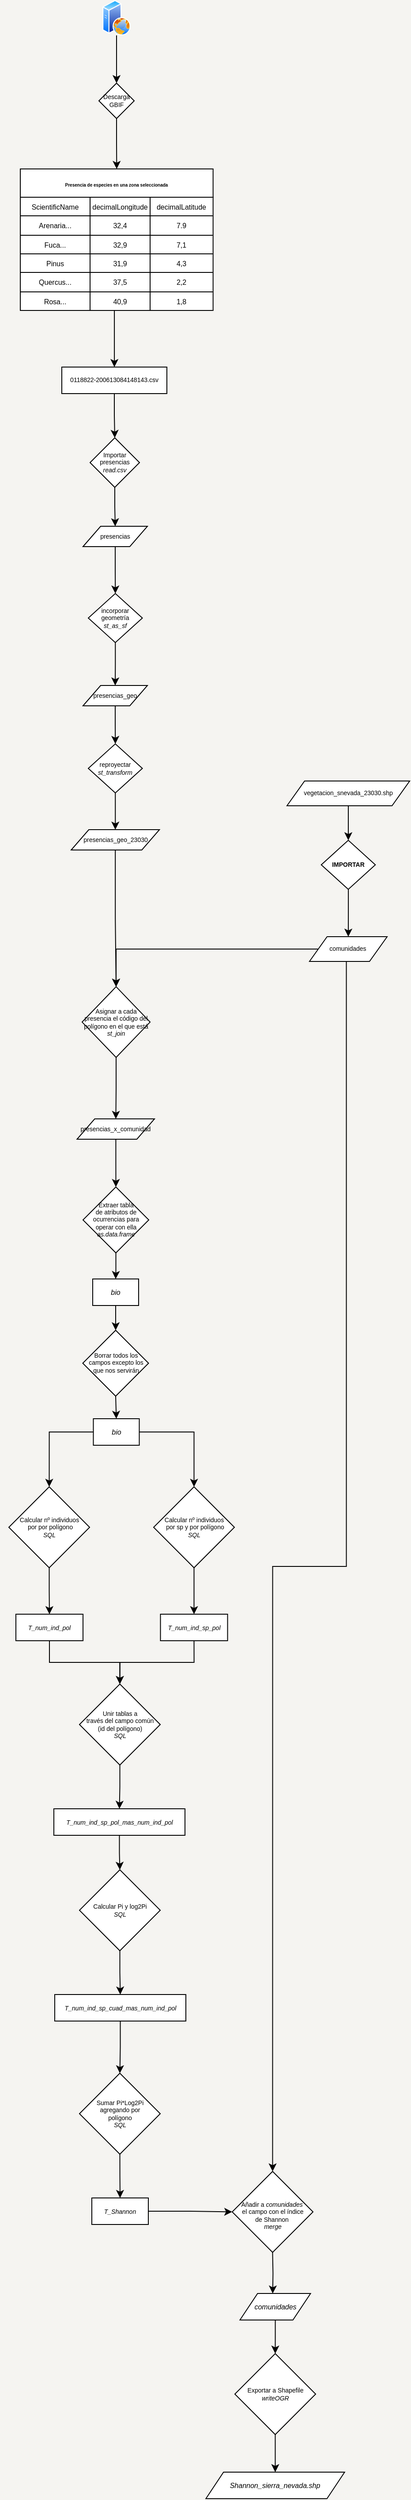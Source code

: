 <mxfile version="23.0.2" type="device">
  <diagram id="Jit6ATI7Qt1ZiND9DbnM" name="Page-1">
    <mxGraphModel dx="277" dy="706" grid="0" gridSize="10" guides="1" tooltips="1" connect="1" arrows="1" fold="1" page="0" pageScale="1" pageWidth="827" pageHeight="1169" background="#F5F4F1" math="0" shadow="0">
      <root>
        <mxCell id="0" />
        <mxCell id="1" parent="0" />
        <mxCell id="2Fe4kPp8-cE38RGvbUpF-12" style="edgeStyle=orthogonalEdgeStyle;rounded=0;orthogonalLoop=1;jettySize=auto;html=1;" parent="1" source="2_f8lwy6tJqQZ87SBYRz-5" target="2_f8lwy6tJqQZ87SBYRz-7" edge="1">
          <mxGeometry relative="1" as="geometry" />
        </mxCell>
        <mxCell id="2_f8lwy6tJqQZ87SBYRz-5" value="" style="aspect=fixed;perimeter=ellipsePerimeter;html=1;align=center;shadow=0;dashed=0;spacingTop=3;image;image=img/lib/active_directory/web_server.svg;fontSize=7;rotation=-180;flipV=1;flipH=1;" parent="1" vertex="1">
          <mxGeometry x="1411" y="225" width="32" height="40" as="geometry" />
        </mxCell>
        <mxCell id="2Fe4kPp8-cE38RGvbUpF-13" style="edgeStyle=orthogonalEdgeStyle;rounded=0;orthogonalLoop=1;jettySize=auto;html=1;entryX=0.5;entryY=0;entryDx=0;entryDy=0;" parent="1" source="2_f8lwy6tJqQZ87SBYRz-7" target="2_f8lwy6tJqQZ87SBYRz-72" edge="1">
          <mxGeometry relative="1" as="geometry" />
        </mxCell>
        <mxCell id="2_f8lwy6tJqQZ87SBYRz-7" value="Descarga GBIF" style="rhombus;whiteSpace=wrap;html=1;fontSize=7;rotation=0;flipV=1;flipH=1;" parent="1" vertex="1">
          <mxGeometry x="1407" y="319" width="40" height="40" as="geometry" />
        </mxCell>
        <mxCell id="2_f8lwy6tJqQZ87SBYRz-76" value="" style="group;rotation=0;" parent="1" vertex="1" connectable="0">
          <mxGeometry x="1296" y="416" width="262" height="160" as="geometry" />
        </mxCell>
        <mxCell id="2_f8lwy6tJqQZ87SBYRz-32" value="" style="shape=partialRectangle;html=1;whiteSpace=wrap;connectable=0;fillColor=none;top=0;left=0;bottom=0;right=0;overflow=hidden;strokeColor=#000000;rotation=0;" parent="2_f8lwy6tJqQZ87SBYRz-76" vertex="1">
          <mxGeometry y="80" width="131.0" height="40" as="geometry" />
        </mxCell>
        <mxCell id="2_f8lwy6tJqQZ87SBYRz-33" value="" style="shape=partialRectangle;html=1;whiteSpace=wrap;connectable=0;fillColor=none;top=0;left=0;bottom=0;right=0;overflow=hidden;strokeColor=#000000;rotation=0;" parent="2_f8lwy6tJqQZ87SBYRz-76" vertex="1">
          <mxGeometry x="131" y="80" width="131.0" height="40" as="geometry" />
        </mxCell>
        <mxCell id="2_f8lwy6tJqQZ87SBYRz-47" value="" style="shape=table;html=1;whiteSpace=wrap;startSize=0;container=1;collapsible=0;childLayout=tableLayout;fontSize=7;rotation=0;" parent="2_f8lwy6tJqQZ87SBYRz-76" vertex="1">
          <mxGeometry x="22" y="32" width="218.333" height="128" as="geometry" />
        </mxCell>
        <mxCell id="2_f8lwy6tJqQZ87SBYRz-48" value="" style="shape=partialRectangle;html=1;whiteSpace=wrap;collapsible=0;dropTarget=0;pointerEvents=0;fillColor=none;top=0;left=0;bottom=0;right=0;points=[[0,0.5],[1,0.5]];portConstraint=eastwest;rotation=0;" parent="2_f8lwy6tJqQZ87SBYRz-47" vertex="1">
          <mxGeometry width="218.333" height="21" as="geometry" />
        </mxCell>
        <mxCell id="2_f8lwy6tJqQZ87SBYRz-49" value="ScientificName" style="shape=partialRectangle;html=1;whiteSpace=wrap;connectable=0;overflow=hidden;fillColor=none;top=0;left=0;bottom=0;right=0;fontSize=8;rotation=0;" parent="2_f8lwy6tJqQZ87SBYRz-48" vertex="1">
          <mxGeometry width="79" height="21" as="geometry">
            <mxRectangle width="79" height="21" as="alternateBounds" />
          </mxGeometry>
        </mxCell>
        <mxCell id="2_f8lwy6tJqQZ87SBYRz-50" value="decimalLongitude" style="shape=partialRectangle;html=1;whiteSpace=wrap;connectable=0;overflow=hidden;fillColor=none;top=0;left=0;bottom=0;right=0;fontSize=8;rotation=0;" parent="2_f8lwy6tJqQZ87SBYRz-48" vertex="1">
          <mxGeometry x="79" width="68" height="21" as="geometry">
            <mxRectangle width="68" height="21" as="alternateBounds" />
          </mxGeometry>
        </mxCell>
        <mxCell id="2_f8lwy6tJqQZ87SBYRz-51" value="decimalLatitude" style="shape=partialRectangle;html=1;whiteSpace=wrap;connectable=0;overflow=hidden;fillColor=none;top=0;left=0;bottom=0;right=0;fontSize=8;rotation=0;" parent="2_f8lwy6tJqQZ87SBYRz-48" vertex="1">
          <mxGeometry x="147" width="71" height="21" as="geometry">
            <mxRectangle width="71" height="21" as="alternateBounds" />
          </mxGeometry>
        </mxCell>
        <mxCell id="2_f8lwy6tJqQZ87SBYRz-52" value="" style="shape=partialRectangle;html=1;whiteSpace=wrap;collapsible=0;dropTarget=0;pointerEvents=0;fillColor=none;top=0;left=0;bottom=0;right=0;points=[[0,0.5],[1,0.5]];portConstraint=eastwest;rotation=0;" parent="2_f8lwy6tJqQZ87SBYRz-47" vertex="1">
          <mxGeometry y="21" width="218.333" height="22" as="geometry" />
        </mxCell>
        <mxCell id="2_f8lwy6tJqQZ87SBYRz-53" value="Arenaria..." style="shape=partialRectangle;html=1;whiteSpace=wrap;connectable=0;overflow=hidden;fillColor=none;top=0;left=0;bottom=0;right=0;fontSize=8;rotation=0;" parent="2_f8lwy6tJqQZ87SBYRz-52" vertex="1">
          <mxGeometry width="79" height="22" as="geometry">
            <mxRectangle width="79" height="22" as="alternateBounds" />
          </mxGeometry>
        </mxCell>
        <mxCell id="2_f8lwy6tJqQZ87SBYRz-54" value="32,4" style="shape=partialRectangle;html=1;whiteSpace=wrap;connectable=0;overflow=hidden;fillColor=none;top=0;left=0;bottom=0;right=0;fontSize=8;rotation=0;" parent="2_f8lwy6tJqQZ87SBYRz-52" vertex="1">
          <mxGeometry x="79" width="68" height="22" as="geometry">
            <mxRectangle width="68" height="22" as="alternateBounds" />
          </mxGeometry>
        </mxCell>
        <mxCell id="2_f8lwy6tJqQZ87SBYRz-55" value="7.9" style="shape=partialRectangle;html=1;whiteSpace=wrap;connectable=0;overflow=hidden;fillColor=none;top=0;left=0;bottom=0;right=0;fontSize=8;rotation=0;" parent="2_f8lwy6tJqQZ87SBYRz-52" vertex="1">
          <mxGeometry x="147" width="71" height="22" as="geometry">
            <mxRectangle width="71" height="22" as="alternateBounds" />
          </mxGeometry>
        </mxCell>
        <mxCell id="2_f8lwy6tJqQZ87SBYRz-56" value="" style="shape=partialRectangle;html=1;whiteSpace=wrap;collapsible=0;dropTarget=0;pointerEvents=0;fillColor=none;top=0;left=0;bottom=0;right=0;points=[[0,0.5],[1,0.5]];portConstraint=eastwest;rotation=0;" parent="2_f8lwy6tJqQZ87SBYRz-47" vertex="1">
          <mxGeometry y="43" width="218.333" height="21" as="geometry" />
        </mxCell>
        <mxCell id="2_f8lwy6tJqQZ87SBYRz-57" value="Fuca..." style="shape=partialRectangle;html=1;whiteSpace=wrap;connectable=0;overflow=hidden;fillColor=none;top=0;left=0;bottom=0;right=0;fontSize=8;rotation=0;" parent="2_f8lwy6tJqQZ87SBYRz-56" vertex="1">
          <mxGeometry width="79" height="21" as="geometry">
            <mxRectangle width="79" height="21" as="alternateBounds" />
          </mxGeometry>
        </mxCell>
        <mxCell id="2_f8lwy6tJqQZ87SBYRz-58" value="32,9" style="shape=partialRectangle;html=1;whiteSpace=wrap;connectable=0;overflow=hidden;fillColor=none;top=0;left=0;bottom=0;right=0;fontSize=8;rotation=0;" parent="2_f8lwy6tJqQZ87SBYRz-56" vertex="1">
          <mxGeometry x="79" width="68" height="21" as="geometry">
            <mxRectangle width="68" height="21" as="alternateBounds" />
          </mxGeometry>
        </mxCell>
        <mxCell id="2_f8lwy6tJqQZ87SBYRz-59" value="7,1" style="shape=partialRectangle;html=1;whiteSpace=wrap;connectable=0;overflow=hidden;fillColor=none;top=0;left=0;bottom=0;right=0;fontSize=8;rotation=0;" parent="2_f8lwy6tJqQZ87SBYRz-56" vertex="1">
          <mxGeometry x="147" width="71" height="21" as="geometry">
            <mxRectangle width="71" height="21" as="alternateBounds" />
          </mxGeometry>
        </mxCell>
        <mxCell id="2_f8lwy6tJqQZ87SBYRz-60" value="" style="shape=partialRectangle;html=1;whiteSpace=wrap;collapsible=0;dropTarget=0;pointerEvents=0;fillColor=none;top=0;left=0;bottom=0;right=0;points=[[0,0.5],[1,0.5]];portConstraint=eastwest;rotation=0;" parent="2_f8lwy6tJqQZ87SBYRz-47" vertex="1">
          <mxGeometry y="64" width="218.333" height="21" as="geometry" />
        </mxCell>
        <mxCell id="2_f8lwy6tJqQZ87SBYRz-61" value="Pinus" style="shape=partialRectangle;html=1;whiteSpace=wrap;connectable=0;overflow=hidden;fillColor=none;top=0;left=0;bottom=0;right=0;fontSize=8;rotation=0;" parent="2_f8lwy6tJqQZ87SBYRz-60" vertex="1">
          <mxGeometry width="79" height="21" as="geometry">
            <mxRectangle width="79" height="21" as="alternateBounds" />
          </mxGeometry>
        </mxCell>
        <mxCell id="2_f8lwy6tJqQZ87SBYRz-62" value="31,9" style="shape=partialRectangle;html=1;whiteSpace=wrap;connectable=0;overflow=hidden;fillColor=none;top=0;left=0;bottom=0;right=0;fontSize=8;rotation=0;" parent="2_f8lwy6tJqQZ87SBYRz-60" vertex="1">
          <mxGeometry x="79" width="68" height="21" as="geometry">
            <mxRectangle width="68" height="21" as="alternateBounds" />
          </mxGeometry>
        </mxCell>
        <mxCell id="2_f8lwy6tJqQZ87SBYRz-63" value="4,3" style="shape=partialRectangle;html=1;whiteSpace=wrap;connectable=0;overflow=hidden;fillColor=none;top=0;left=0;bottom=0;right=0;fontSize=8;rotation=0;" parent="2_f8lwy6tJqQZ87SBYRz-60" vertex="1">
          <mxGeometry x="147" width="71" height="21" as="geometry">
            <mxRectangle width="71" height="21" as="alternateBounds" />
          </mxGeometry>
        </mxCell>
        <mxCell id="2_f8lwy6tJqQZ87SBYRz-64" value="" style="shape=partialRectangle;html=1;whiteSpace=wrap;collapsible=0;dropTarget=0;pointerEvents=0;fillColor=none;top=0;left=0;bottom=0;right=0;points=[[0,0.5],[1,0.5]];portConstraint=eastwest;rotation=0;" parent="2_f8lwy6tJqQZ87SBYRz-47" vertex="1">
          <mxGeometry y="85" width="218.333" height="22" as="geometry" />
        </mxCell>
        <mxCell id="2_f8lwy6tJqQZ87SBYRz-65" value="Quercus..." style="shape=partialRectangle;html=1;whiteSpace=wrap;connectable=0;overflow=hidden;fillColor=none;top=0;left=0;bottom=0;right=0;fontSize=8;rotation=0;" parent="2_f8lwy6tJqQZ87SBYRz-64" vertex="1">
          <mxGeometry width="79" height="22" as="geometry">
            <mxRectangle width="79" height="22" as="alternateBounds" />
          </mxGeometry>
        </mxCell>
        <mxCell id="2_f8lwy6tJqQZ87SBYRz-66" value="37,5" style="shape=partialRectangle;html=1;whiteSpace=wrap;connectable=0;overflow=hidden;fillColor=none;top=0;left=0;bottom=0;right=0;fontSize=8;rotation=0;" parent="2_f8lwy6tJqQZ87SBYRz-64" vertex="1">
          <mxGeometry x="79" width="68" height="22" as="geometry">
            <mxRectangle width="68" height="22" as="alternateBounds" />
          </mxGeometry>
        </mxCell>
        <mxCell id="2_f8lwy6tJqQZ87SBYRz-67" value="2,2" style="shape=partialRectangle;html=1;whiteSpace=wrap;connectable=0;overflow=hidden;fillColor=none;top=0;left=0;bottom=0;right=0;fontSize=8;rotation=0;" parent="2_f8lwy6tJqQZ87SBYRz-64" vertex="1">
          <mxGeometry x="147" width="71" height="22" as="geometry">
            <mxRectangle width="71" height="22" as="alternateBounds" />
          </mxGeometry>
        </mxCell>
        <mxCell id="2_f8lwy6tJqQZ87SBYRz-68" value="" style="shape=partialRectangle;html=1;whiteSpace=wrap;collapsible=0;dropTarget=0;pointerEvents=0;fillColor=none;top=0;left=0;bottom=0;right=0;points=[[0,0.5],[1,0.5]];portConstraint=eastwest;rotation=0;" parent="2_f8lwy6tJqQZ87SBYRz-47" vertex="1">
          <mxGeometry y="107" width="218.333" height="21" as="geometry" />
        </mxCell>
        <mxCell id="2_f8lwy6tJqQZ87SBYRz-69" value="Rosa..." style="shape=partialRectangle;html=1;whiteSpace=wrap;connectable=0;overflow=hidden;fillColor=none;top=0;left=0;bottom=0;right=0;fontSize=8;rotation=0;" parent="2_f8lwy6tJqQZ87SBYRz-68" vertex="1">
          <mxGeometry width="79" height="21" as="geometry">
            <mxRectangle width="79" height="21" as="alternateBounds" />
          </mxGeometry>
        </mxCell>
        <mxCell id="2_f8lwy6tJqQZ87SBYRz-70" value="40,9" style="shape=partialRectangle;html=1;whiteSpace=wrap;connectable=0;overflow=hidden;fillColor=none;top=0;left=0;bottom=0;right=0;fontSize=8;rotation=0;" parent="2_f8lwy6tJqQZ87SBYRz-68" vertex="1">
          <mxGeometry x="79" width="68" height="21" as="geometry">
            <mxRectangle width="68" height="21" as="alternateBounds" />
          </mxGeometry>
        </mxCell>
        <mxCell id="2_f8lwy6tJqQZ87SBYRz-71" value="1,8" style="shape=partialRectangle;html=1;whiteSpace=wrap;connectable=0;overflow=hidden;fillColor=none;top=0;left=0;bottom=0;right=0;fontSize=8;rotation=0;" parent="2_f8lwy6tJqQZ87SBYRz-68" vertex="1">
          <mxGeometry x="147" width="71" height="21" as="geometry">
            <mxRectangle width="71" height="21" as="alternateBounds" />
          </mxGeometry>
        </mxCell>
        <mxCell id="2_f8lwy6tJqQZ87SBYRz-72" value="&lt;font style=&quot;font-size: 5px&quot;&gt;Presencia de especies en una zona seleccionada&lt;/font&gt;" style="rounded=0;whiteSpace=wrap;html=1;strokeColor=#000000;fontStyle=1;rotation=0;" parent="2_f8lwy6tJqQZ87SBYRz-76" vertex="1">
          <mxGeometry x="22" width="218.333" height="32" as="geometry" />
        </mxCell>
        <mxCell id="2Fe4kPp8-cE38RGvbUpF-16" style="edgeStyle=orthogonalEdgeStyle;rounded=0;orthogonalLoop=1;jettySize=auto;html=1;" parent="1" source="2Fe4kPp8-cE38RGvbUpF-2" target="2Fe4kPp8-cE38RGvbUpF-3" edge="1">
          <mxGeometry relative="1" as="geometry" />
        </mxCell>
        <mxCell id="2Fe4kPp8-cE38RGvbUpF-2" value="0118822-200613084148143.csv" style="rounded=0;whiteSpace=wrap;html=1;fontSize=7;rotation=0;flipV=1;flipH=1;" parent="1" vertex="1">
          <mxGeometry x="1365" y="640" width="119" height="30" as="geometry" />
        </mxCell>
        <mxCell id="2Fe4kPp8-cE38RGvbUpF-17" style="edgeStyle=orthogonalEdgeStyle;rounded=0;orthogonalLoop=1;jettySize=auto;html=1;entryX=0.5;entryY=0;entryDx=0;entryDy=0;" parent="1" source="2Fe4kPp8-cE38RGvbUpF-3" target="2Fe4kPp8-cE38RGvbUpF-28" edge="1">
          <mxGeometry relative="1" as="geometry">
            <mxPoint x="1425.25" y="818" as="targetPoint" />
          </mxGeometry>
        </mxCell>
        <mxCell id="2Fe4kPp8-cE38RGvbUpF-3" value="Importar presencias&lt;br&gt;&lt;i&gt;read.csv&lt;br&gt;&lt;/i&gt;" style="rhombus;whiteSpace=wrap;html=1;fontSize=7;rotation=0;flipV=1;flipH=1;" parent="1" vertex="1">
          <mxGeometry x="1397" y="720" width="56" height="56" as="geometry" />
        </mxCell>
        <mxCell id="2Fe4kPp8-cE38RGvbUpF-18" style="edgeStyle=orthogonalEdgeStyle;rounded=0;orthogonalLoop=1;jettySize=auto;html=1;exitX=0.5;exitY=1;exitDx=0;exitDy=0;" parent="1" source="2Fe4kPp8-cE38RGvbUpF-28" target="2Fe4kPp8-cE38RGvbUpF-8" edge="1">
          <mxGeometry relative="1" as="geometry">
            <mxPoint x="1480" y="848" as="sourcePoint" />
          </mxGeometry>
        </mxCell>
        <mxCell id="2Fe4kPp8-cE38RGvbUpF-21" style="edgeStyle=orthogonalEdgeStyle;rounded=0;orthogonalLoop=1;jettySize=auto;html=1;entryX=0.5;entryY=0;entryDx=0;entryDy=0;" parent="1" source="2Fe4kPp8-cE38RGvbUpF-8" target="2Fe4kPp8-cE38RGvbUpF-29" edge="1">
          <mxGeometry relative="1" as="geometry">
            <mxPoint x="1426.25" y="999.0" as="targetPoint" />
          </mxGeometry>
        </mxCell>
        <mxCell id="2Fe4kPp8-cE38RGvbUpF-8" value="incorporar geometría&lt;br&gt;&lt;i&gt;st_as_sf&lt;/i&gt;" style="rhombus;whiteSpace=wrap;html=1;fontSize=7;rounded=0;rotation=0;flipV=1;flipH=1;" parent="1" vertex="1">
          <mxGeometry x="1395" y="896" width="61.25" height="55.5" as="geometry" />
        </mxCell>
        <mxCell id="2Fe4kPp8-cE38RGvbUpF-15" style="edgeStyle=orthogonalEdgeStyle;rounded=0;orthogonalLoop=1;jettySize=auto;html=1;exitX=0.488;exitY=0.975;exitDx=0;exitDy=0;exitPerimeter=0;" parent="1" source="2_f8lwy6tJqQZ87SBYRz-68" target="2Fe4kPp8-cE38RGvbUpF-2" edge="1">
          <mxGeometry relative="1" as="geometry" />
        </mxCell>
        <mxCell id="2Fe4kPp8-cE38RGvbUpF-23" style="edgeStyle=orthogonalEdgeStyle;rounded=0;orthogonalLoop=1;jettySize=auto;html=1;exitX=0.5;exitY=1;exitDx=0;exitDy=0;" parent="1" source="2Fe4kPp8-cE38RGvbUpF-29" target="2Fe4kPp8-cE38RGvbUpF-22" edge="1">
          <mxGeometry relative="1" as="geometry">
            <mxPoint x="1426.259" y="1022.0" as="sourcePoint" />
          </mxGeometry>
        </mxCell>
        <mxCell id="2Fe4kPp8-cE38RGvbUpF-25" style="edgeStyle=orthogonalEdgeStyle;rounded=0;orthogonalLoop=1;jettySize=auto;html=1;exitX=0.5;exitY=1;exitDx=0;exitDy=0;entryX=0.5;entryY=0;entryDx=0;entryDy=0;" parent="1" source="2Fe4kPp8-cE38RGvbUpF-22" target="2Fe4kPp8-cE38RGvbUpF-30" edge="1">
          <mxGeometry relative="1" as="geometry">
            <mxPoint x="1426" y="1159.0" as="targetPoint" />
          </mxGeometry>
        </mxCell>
        <mxCell id="2Fe4kPp8-cE38RGvbUpF-22" value="reproyectar&lt;br&gt;&lt;i&gt;st_transform&lt;/i&gt;" style="rhombus;whiteSpace=wrap;html=1;fontSize=7;rounded=0;rotation=0;flipV=1;flipH=1;" parent="1" vertex="1">
          <mxGeometry x="1395" y="1066" width="61.25" height="55.5" as="geometry" />
        </mxCell>
        <mxCell id="2Fe4kPp8-cE38RGvbUpF-28" value="presencias" style="shape=parallelogram;perimeter=parallelogramPerimeter;whiteSpace=wrap;html=1;fixedSize=1;fontSize=7;" parent="1" vertex="1">
          <mxGeometry x="1389" y="820" width="73" height="23" as="geometry" />
        </mxCell>
        <mxCell id="2Fe4kPp8-cE38RGvbUpF-29" value="presencias_geo" style="shape=parallelogram;perimeter=parallelogramPerimeter;whiteSpace=wrap;html=1;fixedSize=1;fontSize=7;" parent="1" vertex="1">
          <mxGeometry x="1389" y="1000" width="73" height="23" as="geometry" />
        </mxCell>
        <mxCell id="2Fe4kPp8-cE38RGvbUpF-43" style="edgeStyle=orthogonalEdgeStyle;rounded=0;orthogonalLoop=1;jettySize=auto;html=1;entryX=0.5;entryY=0;entryDx=0;entryDy=0;" parent="1" source="2Fe4kPp8-cE38RGvbUpF-30" target="2Fe4kPp8-cE38RGvbUpF-42" edge="1">
          <mxGeometry relative="1" as="geometry" />
        </mxCell>
        <mxCell id="2Fe4kPp8-cE38RGvbUpF-30" value="presencias_geo_23030" style="shape=parallelogram;perimeter=parallelogramPerimeter;whiteSpace=wrap;html=1;fixedSize=1;fontSize=7;" parent="1" vertex="1">
          <mxGeometry x="1375.62" y="1163" width="100" height="23" as="geometry" />
        </mxCell>
        <mxCell id="2Fe4kPp8-cE38RGvbUpF-66" style="edgeStyle=orthogonalEdgeStyle;rounded=0;orthogonalLoop=1;jettySize=auto;html=1;entryX=0.5;entryY=0;entryDx=0;entryDy=0;exitX=0.475;exitY=1.012;exitDx=0;exitDy=0;exitPerimeter=0;" parent="1" source="i10o99XqHebD3i4EZZwI-4" target="W3SlVdfrZyyok9W8B5x4-50" edge="1">
          <mxGeometry relative="1" as="geometry">
            <mxPoint x="1604" y="1383" as="sourcePoint" />
          </mxGeometry>
        </mxCell>
        <mxCell id="2Fe4kPp8-cE38RGvbUpF-48" style="edgeStyle=orthogonalEdgeStyle;rounded=0;orthogonalLoop=1;jettySize=auto;html=1;entryX=0.5;entryY=0;entryDx=0;entryDy=0;" parent="1" source="W3SlVdfrZyyok9W8B5x4-24" target="W3SlVdfrZyyok9W8B5x4-26" edge="1">
          <mxGeometry relative="1" as="geometry" />
        </mxCell>
        <mxCell id="W3SlVdfrZyyok9W8B5x4-24" value="Extraer tabla&lt;br&gt;de atributos de ocurrencias para operar con ella&lt;br&gt;&lt;i&gt;as.data.frame&lt;/i&gt;" style="rhombus;whiteSpace=wrap;html=1;fontSize=7;rotation=0;" parent="1" vertex="1">
          <mxGeometry x="1389" y="1567" width="74.5" height="74.5" as="geometry" />
        </mxCell>
        <mxCell id="2Fe4kPp8-cE38RGvbUpF-52" style="edgeStyle=orthogonalEdgeStyle;rounded=0;orthogonalLoop=1;jettySize=auto;html=1;exitX=0.5;exitY=1;exitDx=0;exitDy=0;entryX=0.5;entryY=0;entryDx=0;entryDy=0;" parent="1" source="W3SlVdfrZyyok9W8B5x4-26" target="2Fe4kPp8-cE38RGvbUpF-49" edge="1">
          <mxGeometry relative="1" as="geometry" />
        </mxCell>
        <mxCell id="W3SlVdfrZyyok9W8B5x4-26" value="bio" style="rounded=0;whiteSpace=wrap;html=1;fontSize=8;fontStyle=2;rotation=0;" parent="1" vertex="1">
          <mxGeometry x="1400" y="1671" width="52" height="30" as="geometry" />
        </mxCell>
        <mxCell id="2Fe4kPp8-cE38RGvbUpF-57" style="edgeStyle=orthogonalEdgeStyle;rounded=0;orthogonalLoop=1;jettySize=auto;html=1;entryX=0.5;entryY=0;entryDx=0;entryDy=0;" parent="1" source="W3SlVdfrZyyok9W8B5x4-28" target="W3SlVdfrZyyok9W8B5x4-30" edge="1">
          <mxGeometry relative="1" as="geometry" />
        </mxCell>
        <mxCell id="W3SlVdfrZyyok9W8B5x4-28" value="Calcular nº individuos&lt;br&gt;&amp;nbsp;por sp y por polígono&lt;br&gt;&lt;i&gt;SQL&lt;/i&gt;&lt;span style=&quot;color: rgba(0 , 0 , 0 , 0) ; font-family: monospace ; font-size: 0px&quot;&gt;xGraphModel%3E%3Croot%3E%3CmxCell%20id%3D%220%22%2F%3E%3CmxCell%20id%3D%221%22%20parent%3D%220%22%2F%3E%3CmxCell%20id%3D%222%22%20value%3D%22Extraer%20tabla%20de%20atributos%20de%20ocurrencias%20para%20operar%20con%20ella%22%20style%3D%22rhombus%3BwhiteSpace%3Dwrap%3Bhtml%3D1%3BfontSize%3D7%3B%22%20vertex%3D%221%22%20parent%3D%221%22%3E%3CmxGeometry%20x%3D%221327%22%20y%3D%22-560%22%20width%3D%2274.5%22%20height%3D%2274.5%22%20as%3D%22geometry%22%2F%3E%3C%2FmxCell%3E%3C%2Froot%3E%3C%2FmxGraphModel%3E&lt;/span&gt;" style="rhombus;whiteSpace=wrap;html=1;fontSize=7;rotation=0;" parent="1" vertex="1">
          <mxGeometry x="1469" y="1906" width="91.5" height="91.5" as="geometry" />
        </mxCell>
        <mxCell id="2Fe4kPp8-cE38RGvbUpF-60" style="edgeStyle=orthogonalEdgeStyle;rounded=0;orthogonalLoop=1;jettySize=auto;html=1;entryX=0.5;entryY=0;entryDx=0;entryDy=0;exitX=0.5;exitY=1;exitDx=0;exitDy=0;" parent="1" source="W3SlVdfrZyyok9W8B5x4-30" target="W3SlVdfrZyyok9W8B5x4-36" edge="1">
          <mxGeometry relative="1" as="geometry" />
        </mxCell>
        <mxCell id="W3SlVdfrZyyok9W8B5x4-30" value="&lt;i style=&quot;font-size: 7px&quot;&gt;T_num_ind_sp_pol&lt;/i&gt;" style="rounded=0;whiteSpace=wrap;html=1;fontSize=8;rotation=0;" parent="1" vertex="1">
          <mxGeometry x="1476.75" y="2050" width="76" height="30" as="geometry" />
        </mxCell>
        <mxCell id="2Fe4kPp8-cE38RGvbUpF-56" style="edgeStyle=orthogonalEdgeStyle;rounded=0;orthogonalLoop=1;jettySize=auto;html=1;entryX=0.5;entryY=0;entryDx=0;entryDy=0;" parent="1" source="W3SlVdfrZyyok9W8B5x4-33" target="W3SlVdfrZyyok9W8B5x4-34" edge="1">
          <mxGeometry relative="1" as="geometry" />
        </mxCell>
        <mxCell id="W3SlVdfrZyyok9W8B5x4-33" value="Calcular nº individuos&lt;br&gt;&amp;nbsp;por por polígono&lt;br&gt;&lt;i&gt;SQL&lt;/i&gt;&lt;span style=&quot;color: rgba(0 , 0 , 0 , 0) ; font-family: monospace ; font-size: 0px&quot;&gt;mxGraphModel%3E%3Croot%3E%3CmxCell%20id%3D%220%22%2F%3E%3CmxCell%20id%3D%221%22%20parent%3D%220%22%2F%3E%3CmxCell%20id%3D%222%22%20value%3D%22Extraer%20tabla%20de%20atributos%20de%20ocurrencias%20para%20operar%20con%20ella%22%20style%3D%22rhombus%3BwhiteSpace%3Dwrap%3Bhtml%3D1%3BfontSize%3D7%3B%22%20vertex%3D%221%22%20parent%3D%221%22%3E%3CmxGeometry%20x%3D%221327%22%20y%3D%22-560%22%20width%3D%2274.5%22%20height%3D%2274.5%22%20as%3D%22geometry%22%2F%3E%3C%2FmxCell%3E%3C%2Froot%3E%3C%2FmxGraphModel%3E&lt;/span&gt;" style="rhombus;whiteSpace=wrap;html=1;fontSize=7;rotation=0;" parent="1" vertex="1">
          <mxGeometry x="1305" y="1906" width="91.5" height="91.5" as="geometry" />
        </mxCell>
        <mxCell id="2Fe4kPp8-cE38RGvbUpF-58" style="edgeStyle=orthogonalEdgeStyle;rounded=0;orthogonalLoop=1;jettySize=auto;html=1;exitX=0.5;exitY=1;exitDx=0;exitDy=0;" parent="1" source="W3SlVdfrZyyok9W8B5x4-34" target="W3SlVdfrZyyok9W8B5x4-36" edge="1">
          <mxGeometry relative="1" as="geometry" />
        </mxCell>
        <mxCell id="W3SlVdfrZyyok9W8B5x4-34" value="&lt;i style=&quot;font-size: 7px&quot;&gt;T_num_ind_pol&lt;/i&gt;" style="rounded=0;whiteSpace=wrap;html=1;fontSize=8;rotation=0;" parent="1" vertex="1">
          <mxGeometry x="1313" y="2050" width="76" height="30" as="geometry" />
        </mxCell>
        <mxCell id="2Fe4kPp8-cE38RGvbUpF-61" style="edgeStyle=orthogonalEdgeStyle;rounded=0;orthogonalLoop=1;jettySize=auto;html=1;entryX=0.5;entryY=0;entryDx=0;entryDy=0;" parent="1" source="W3SlVdfrZyyok9W8B5x4-36" target="W3SlVdfrZyyok9W8B5x4-40" edge="1">
          <mxGeometry relative="1" as="geometry" />
        </mxCell>
        <mxCell id="W3SlVdfrZyyok9W8B5x4-36" value="Unir tablas a&lt;br&gt;través del campo común&lt;br&gt;(id del polígono)&lt;br&gt;&lt;i&gt;SQL&lt;/i&gt;" style="rhombus;whiteSpace=wrap;html=1;fontSize=7;rotation=0;" parent="1" vertex="1">
          <mxGeometry x="1385" y="2129" width="91.5" height="91.5" as="geometry" />
        </mxCell>
        <mxCell id="2Fe4kPp8-cE38RGvbUpF-62" style="edgeStyle=orthogonalEdgeStyle;rounded=0;orthogonalLoop=1;jettySize=auto;html=1;" parent="1" source="W3SlVdfrZyyok9W8B5x4-40" target="W3SlVdfrZyyok9W8B5x4-42" edge="1">
          <mxGeometry relative="1" as="geometry" />
        </mxCell>
        <mxCell id="W3SlVdfrZyyok9W8B5x4-40" value="&lt;span style=&quot;font-size: 7px&quot;&gt;&lt;i&gt;T_num_ind_sp_pol_mas_num_ind_pol&lt;/i&gt;&lt;/span&gt;" style="rounded=0;whiteSpace=wrap;html=1;fontSize=8;rotation=0;" parent="1" vertex="1">
          <mxGeometry x="1356" y="2270" width="148.5" height="30" as="geometry" />
        </mxCell>
        <mxCell id="2Fe4kPp8-cE38RGvbUpF-63" style="edgeStyle=orthogonalEdgeStyle;rounded=0;orthogonalLoop=1;jettySize=auto;html=1;entryX=0.5;entryY=0;entryDx=0;entryDy=0;" parent="1" source="W3SlVdfrZyyok9W8B5x4-42" target="W3SlVdfrZyyok9W8B5x4-44" edge="1">
          <mxGeometry relative="1" as="geometry" />
        </mxCell>
        <mxCell id="W3SlVdfrZyyok9W8B5x4-42" value="Calcular Pi y log2Pi&lt;br&gt;&lt;i&gt;SQL&lt;/i&gt;" style="rhombus;whiteSpace=wrap;html=1;fontSize=7;rotation=0;" parent="1" vertex="1">
          <mxGeometry x="1385" y="2339" width="91.5" height="91.5" as="geometry" />
        </mxCell>
        <mxCell id="2Fe4kPp8-cE38RGvbUpF-64" style="edgeStyle=orthogonalEdgeStyle;rounded=0;orthogonalLoop=1;jettySize=auto;html=1;entryX=0.5;entryY=0;entryDx=0;entryDy=0;" parent="1" source="W3SlVdfrZyyok9W8B5x4-44" target="W3SlVdfrZyyok9W8B5x4-46" edge="1">
          <mxGeometry relative="1" as="geometry" />
        </mxCell>
        <mxCell id="W3SlVdfrZyyok9W8B5x4-44" value="&lt;span style=&quot;font-size: 7px&quot;&gt;&lt;i&gt;T_num_ind_sp_cuad_mas_num_ind_pol&lt;/i&gt;&lt;/span&gt;" style="rounded=0;whiteSpace=wrap;html=1;fontSize=8;rotation=0;" parent="1" vertex="1">
          <mxGeometry x="1357" y="2480" width="148.5" height="30" as="geometry" />
        </mxCell>
        <mxCell id="2Fe4kPp8-cE38RGvbUpF-65" style="edgeStyle=orthogonalEdgeStyle;rounded=0;orthogonalLoop=1;jettySize=auto;html=1;exitX=0.5;exitY=1;exitDx=0;exitDy=0;" parent="1" source="W3SlVdfrZyyok9W8B5x4-46" target="W3SlVdfrZyyok9W8B5x4-48" edge="1">
          <mxGeometry relative="1" as="geometry" />
        </mxCell>
        <mxCell id="W3SlVdfrZyyok9W8B5x4-46" value="Sumar Pi*Log2Pi &lt;br&gt;agregando por&lt;br&gt;polígono&lt;br&gt;&lt;i&gt;SQL&lt;/i&gt;" style="rhombus;whiteSpace=wrap;html=1;fontSize=7;rotation=0;" parent="1" vertex="1">
          <mxGeometry x="1385" y="2569" width="91.5" height="91.5" as="geometry" />
        </mxCell>
        <mxCell id="2Fe4kPp8-cE38RGvbUpF-67" style="edgeStyle=orthogonalEdgeStyle;rounded=0;orthogonalLoop=1;jettySize=auto;html=1;" parent="1" source="W3SlVdfrZyyok9W8B5x4-48" target="W3SlVdfrZyyok9W8B5x4-50" edge="1">
          <mxGeometry relative="1" as="geometry" />
        </mxCell>
        <mxCell id="W3SlVdfrZyyok9W8B5x4-48" value="&lt;span style=&quot;font-size: 7px&quot;&gt;&lt;i&gt;T_Shannon&lt;/i&gt;&lt;/span&gt;" style="rounded=0;whiteSpace=wrap;html=1;fontSize=8;rotation=0;" parent="1" vertex="1">
          <mxGeometry x="1399" y="2710" width="64" height="30" as="geometry" />
        </mxCell>
        <mxCell id="2Fe4kPp8-cE38RGvbUpF-68" style="edgeStyle=orthogonalEdgeStyle;rounded=0;orthogonalLoop=1;jettySize=auto;html=1;" parent="1" edge="1">
          <mxGeometry relative="1" as="geometry">
            <mxPoint x="1603.714" y="2771.464" as="sourcePoint" />
            <mxPoint x="1603.857" y="2818" as="targetPoint" />
          </mxGeometry>
        </mxCell>
        <mxCell id="W3SlVdfrZyyok9W8B5x4-50" value="&lt;br&gt;Añadir a &lt;i&gt;comunidades&lt;/i&gt;&amp;nbsp;&lt;br&gt;el campo con el índice&lt;br&gt;de Shannon&amp;nbsp;&lt;br&gt;&lt;i&gt;merge&lt;/i&gt;" style="rhombus;whiteSpace=wrap;html=1;fontSize=7;rotation=0;" parent="1" vertex="1">
          <mxGeometry x="1558" y="2680" width="91.5" height="91.5" as="geometry" />
        </mxCell>
        <mxCell id="i10o99XqHebD3i4EZZwI-8" style="edgeStyle=orthogonalEdgeStyle;rounded=0;orthogonalLoop=1;jettySize=auto;html=1;entryX=0.5;entryY=0;entryDx=0;entryDy=0;" parent="1" source="W3SlVdfrZyyok9W8B5x4-53" target="W3SlVdfrZyyok9W8B5x4-55" edge="1">
          <mxGeometry relative="1" as="geometry" />
        </mxCell>
        <mxCell id="W3SlVdfrZyyok9W8B5x4-53" value="comunidades" style="shape=parallelogram;perimeter=parallelogramPerimeter;whiteSpace=wrap;html=1;fixedSize=1;fontSize=8;fontStyle=2;rotation=0;" parent="1" vertex="1">
          <mxGeometry x="1566.75" y="2818" width="80" height="30" as="geometry" />
        </mxCell>
        <mxCell id="i10o99XqHebD3i4EZZwI-9" style="edgeStyle=orthogonalEdgeStyle;rounded=0;orthogonalLoop=1;jettySize=auto;html=1;entryX=0.5;entryY=0;entryDx=0;entryDy=0;" parent="1" source="W3SlVdfrZyyok9W8B5x4-55" target="W3SlVdfrZyyok9W8B5x4-57" edge="1">
          <mxGeometry relative="1" as="geometry" />
        </mxCell>
        <mxCell id="W3SlVdfrZyyok9W8B5x4-55" value="Exportar a Shapefile&lt;br&gt;&lt;i&gt;writeOGR&lt;/i&gt;" style="rhombus;whiteSpace=wrap;html=1;fontSize=7;rotation=0;" parent="1" vertex="1">
          <mxGeometry x="1561" y="2886" width="91.5" height="91.5" as="geometry" />
        </mxCell>
        <mxCell id="W3SlVdfrZyyok9W8B5x4-57" value="&lt;i&gt;Shannon_sierra_nevada.shp&lt;/i&gt;" style="shape=parallelogram;perimeter=parallelogramPerimeter;whiteSpace=wrap;html=1;fixedSize=1;fontSize=8;rotation=0;" parent="1" vertex="1">
          <mxGeometry x="1528.19" y="3020" width="157.12" height="30" as="geometry" />
        </mxCell>
        <mxCell id="2Fe4kPp8-cE38RGvbUpF-46" style="edgeStyle=orthogonalEdgeStyle;rounded=0;orthogonalLoop=1;jettySize=auto;html=1;" parent="1" source="2Fe4kPp8-cE38RGvbUpF-42" target="2Fe4kPp8-cE38RGvbUpF-45" edge="1">
          <mxGeometry relative="1" as="geometry" />
        </mxCell>
        <mxCell id="2Fe4kPp8-cE38RGvbUpF-42" value="Asignar a cada presencia el código del polígono en el que está&lt;br&gt;&lt;i&gt;st_join&lt;/i&gt;" style="rhombus;whiteSpace=wrap;html=1;fontSize=7;rounded=0;rotation=0;flipV=1;flipH=1;" parent="1" vertex="1">
          <mxGeometry x="1388" y="1340.59" width="77" height="79.91" as="geometry" />
        </mxCell>
        <mxCell id="2Fe4kPp8-cE38RGvbUpF-47" style="edgeStyle=orthogonalEdgeStyle;rounded=0;orthogonalLoop=1;jettySize=auto;html=1;entryX=0.5;entryY=0;entryDx=0;entryDy=0;" parent="1" source="2Fe4kPp8-cE38RGvbUpF-45" target="W3SlVdfrZyyok9W8B5x4-24" edge="1">
          <mxGeometry relative="1" as="geometry" />
        </mxCell>
        <mxCell id="2Fe4kPp8-cE38RGvbUpF-45" value="presencias_x_comunidad" style="shape=parallelogram;perimeter=parallelogramPerimeter;whiteSpace=wrap;html=1;fixedSize=1;fontSize=7;" parent="1" vertex="1">
          <mxGeometry x="1382.25" y="1490" width="87.75" height="23" as="geometry" />
        </mxCell>
        <mxCell id="2Fe4kPp8-cE38RGvbUpF-53" style="edgeStyle=orthogonalEdgeStyle;rounded=0;orthogonalLoop=1;jettySize=auto;html=1;exitX=0.5;exitY=1;exitDx=0;exitDy=0;entryX=0.5;entryY=0;entryDx=0;entryDy=0;" parent="1" source="2Fe4kPp8-cE38RGvbUpF-49" target="2Fe4kPp8-cE38RGvbUpF-50" edge="1">
          <mxGeometry relative="1" as="geometry" />
        </mxCell>
        <mxCell id="2Fe4kPp8-cE38RGvbUpF-49" value="Borrar todos los campos excepto los que nos servirán" style="rhombus;whiteSpace=wrap;html=1;fontSize=7;rotation=0;" parent="1" vertex="1">
          <mxGeometry x="1388.75" y="1729" width="74.5" height="74.5" as="geometry" />
        </mxCell>
        <mxCell id="2Fe4kPp8-cE38RGvbUpF-54" style="edgeStyle=orthogonalEdgeStyle;rounded=0;orthogonalLoop=1;jettySize=auto;html=1;entryX=0.5;entryY=0;entryDx=0;entryDy=0;" parent="1" source="2Fe4kPp8-cE38RGvbUpF-50" target="W3SlVdfrZyyok9W8B5x4-33" edge="1">
          <mxGeometry relative="1" as="geometry" />
        </mxCell>
        <mxCell id="2Fe4kPp8-cE38RGvbUpF-55" style="edgeStyle=orthogonalEdgeStyle;rounded=0;orthogonalLoop=1;jettySize=auto;html=1;" parent="1" source="2Fe4kPp8-cE38RGvbUpF-50" target="W3SlVdfrZyyok9W8B5x4-28" edge="1">
          <mxGeometry relative="1" as="geometry" />
        </mxCell>
        <mxCell id="2Fe4kPp8-cE38RGvbUpF-50" value="bio" style="rounded=0;whiteSpace=wrap;html=1;fontSize=8;fontStyle=2;rotation=0;" parent="1" vertex="1">
          <mxGeometry x="1400.75" y="1829" width="52" height="30" as="geometry" />
        </mxCell>
        <mxCell id="i10o99XqHebD3i4EZZwI-3" style="edgeStyle=orthogonalEdgeStyle;rounded=0;orthogonalLoop=1;jettySize=auto;html=1;entryX=0.5;entryY=0;entryDx=0;entryDy=0;" parent="1" source="i10o99XqHebD3i4EZZwI-1" target="i10o99XqHebD3i4EZZwI-2" edge="1">
          <mxGeometry relative="1" as="geometry" />
        </mxCell>
        <mxCell id="i10o99XqHebD3i4EZZwI-1" value="vegetacion_snevada_23030.shp" style="shape=parallelogram;perimeter=parallelogramPerimeter;whiteSpace=wrap;html=1;fixedSize=1;fontSize=7;" parent="1" vertex="1">
          <mxGeometry x="1620" y="1108" width="139" height="28" as="geometry" />
        </mxCell>
        <mxCell id="i10o99XqHebD3i4EZZwI-5" style="edgeStyle=orthogonalEdgeStyle;rounded=0;orthogonalLoop=1;jettySize=auto;html=1;entryX=0.5;entryY=0;entryDx=0;entryDy=0;" parent="1" source="i10o99XqHebD3i4EZZwI-2" target="i10o99XqHebD3i4EZZwI-4" edge="1">
          <mxGeometry relative="1" as="geometry" />
        </mxCell>
        <mxCell id="i10o99XqHebD3i4EZZwI-2" value="&lt;b&gt;IMPORTAR&lt;/b&gt;" style="rhombus;whiteSpace=wrap;html=1;fontSize=7;rounded=0;rotation=0;flipV=1;flipH=1;" parent="1" vertex="1">
          <mxGeometry x="1658.87" y="1175" width="61.25" height="55.5" as="geometry" />
        </mxCell>
        <mxCell id="i10o99XqHebD3i4EZZwI-7" style="edgeStyle=orthogonalEdgeStyle;rounded=0;orthogonalLoop=1;jettySize=auto;html=1;entryX=0.5;entryY=0;entryDx=0;entryDy=0;" parent="1" source="i10o99XqHebD3i4EZZwI-4" target="2Fe4kPp8-cE38RGvbUpF-42" edge="1">
          <mxGeometry relative="1" as="geometry" />
        </mxCell>
        <mxCell id="i10o99XqHebD3i4EZZwI-4" value="comunidades" style="shape=parallelogram;perimeter=parallelogramPerimeter;whiteSpace=wrap;html=1;fixedSize=1;fontSize=7;" parent="1" vertex="1">
          <mxGeometry x="1645.49" y="1284" width="88" height="28" as="geometry" />
        </mxCell>
      </root>
    </mxGraphModel>
  </diagram>
</mxfile>
